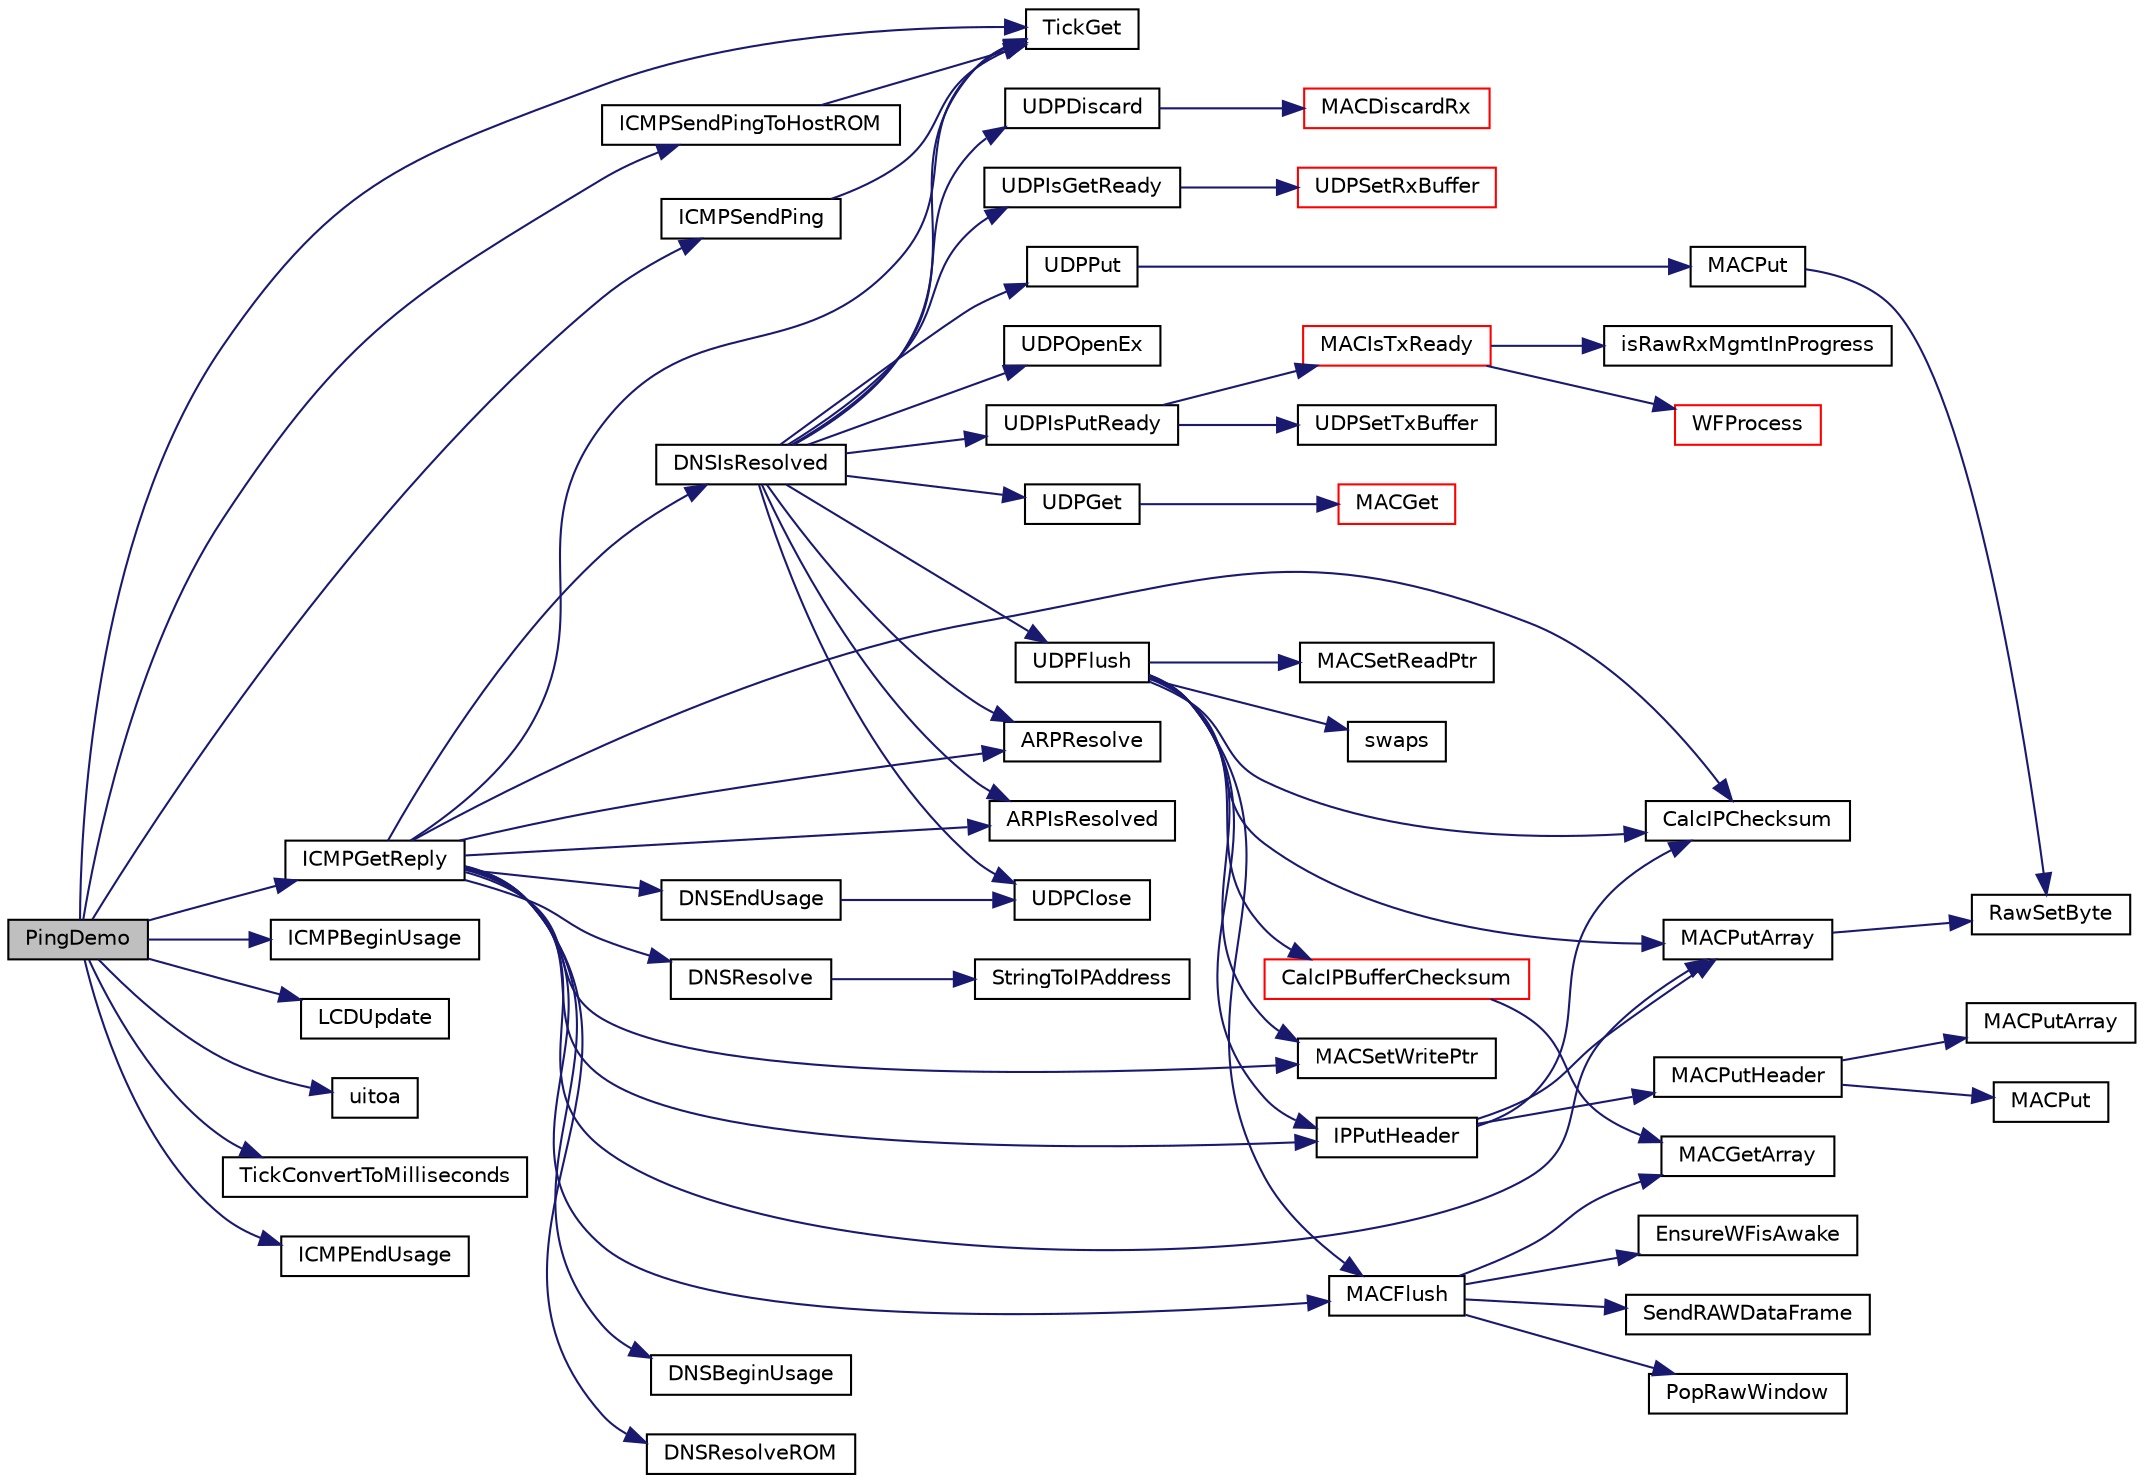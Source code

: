 digraph "PingDemo"
{
  edge [fontname="Helvetica",fontsize="10",labelfontname="Helvetica",labelfontsize="10"];
  node [fontname="Helvetica",fontsize="10",shape=record];
  rankdir="LR";
  Node1 [label="PingDemo",height=0.2,width=0.4,color="black", fillcolor="grey75", style="filled", fontcolor="black"];
  Node1 -> Node2 [color="midnightblue",fontsize="10",style="solid",fontname="Helvetica"];
  Node2 [label="TickGet",height=0.2,width=0.4,color="black", fillcolor="white", style="filled",URL="$_tick_8h.html#a035d1d3f8afdca7abedf588ee1b20af0"];
  Node1 -> Node3 [color="midnightblue",fontsize="10",style="solid",fontname="Helvetica"];
  Node3 [label="ICMPBeginUsage",height=0.2,width=0.4,color="black", fillcolor="white", style="filled",URL="$_i_c_m_p_8h.html#a7d5aa7b678a681b3525914a3aff1ae32"];
  Node1 -> Node4 [color="midnightblue",fontsize="10",style="solid",fontname="Helvetica"];
  Node4 [label="ICMPSendPingToHostROM",height=0.2,width=0.4,color="black", fillcolor="white", style="filled",URL="$_i_c_m_p_8h.html#a257f3ca7849edfe1efc68e6e913c3795"];
  Node4 -> Node2 [color="midnightblue",fontsize="10",style="solid",fontname="Helvetica"];
  Node1 -> Node5 [color="midnightblue",fontsize="10",style="solid",fontname="Helvetica"];
  Node5 [label="ICMPSendPing",height=0.2,width=0.4,color="black", fillcolor="white", style="filled",URL="$_i_c_m_p_8h.html#a3cf37c8ea9aa447c6bb455575244327b"];
  Node5 -> Node2 [color="midnightblue",fontsize="10",style="solid",fontname="Helvetica"];
  Node1 -> Node6 [color="midnightblue",fontsize="10",style="solid",fontname="Helvetica"];
  Node6 [label="ICMPGetReply",height=0.2,width=0.4,color="black", fillcolor="white", style="filled",URL="$_i_c_m_p_8h.html#aa24af113deb0e6821d33a3fd17f44f2a"];
  Node6 -> Node7 [color="midnightblue",fontsize="10",style="solid",fontname="Helvetica"];
  Node7 [label="DNSBeginUsage",height=0.2,width=0.4,color="black", fillcolor="white", style="filled",URL="$_d_n_s_8h.html#a6d90f550f52f1e548b4db225a844e7e3"];
  Node6 -> Node8 [color="midnightblue",fontsize="10",style="solid",fontname="Helvetica"];
  Node8 [label="DNSResolveROM",height=0.2,width=0.4,color="black", fillcolor="white", style="filled",URL="$_d_n_s_8h.html#af437c76bc5d24f46a06064cfaef1c84a"];
  Node6 -> Node9 [color="midnightblue",fontsize="10",style="solid",fontname="Helvetica"];
  Node9 [label="DNSResolve",height=0.2,width=0.4,color="black", fillcolor="white", style="filled",URL="$_d_n_s_8h.html#a86421bea342691fd5a4451ba0e114ac1"];
  Node9 -> Node10 [color="midnightblue",fontsize="10",style="solid",fontname="Helvetica"];
  Node10 [label="StringToIPAddress",height=0.2,width=0.4,color="black", fillcolor="white", style="filled",URL="$_helpers_8h.html#a63d18fd1e058bbb10a115a407393b619"];
  Node6 -> Node11 [color="midnightblue",fontsize="10",style="solid",fontname="Helvetica"];
  Node11 [label="DNSIsResolved",height=0.2,width=0.4,color="black", fillcolor="white", style="filled",URL="$_d_n_s_8h.html#a7568a1a127a88a9b1aa4d34abbd19b53"];
  Node11 -> Node12 [color="midnightblue",fontsize="10",style="solid",fontname="Helvetica"];
  Node12 [label="ARPResolve",height=0.2,width=0.4,color="black", fillcolor="white", style="filled",URL="$_a_r_p_8h.html#aa58da534afc0a0b8d9c87d7ec6a7c599"];
  Node11 -> Node2 [color="midnightblue",fontsize="10",style="solid",fontname="Helvetica"];
  Node11 -> Node13 [color="midnightblue",fontsize="10",style="solid",fontname="Helvetica"];
  Node13 [label="ARPIsResolved",height=0.2,width=0.4,color="black", fillcolor="white", style="filled",URL="$_a_r_p_8h.html#ab6db95d6f77786a0e13c0bda086c958a"];
  Node11 -> Node14 [color="midnightblue",fontsize="10",style="solid",fontname="Helvetica"];
  Node14 [label="UDPOpenEx",height=0.2,width=0.4,color="black", fillcolor="white", style="filled",URL="$_u_d_p_8h.html#ae5069afb0cda35b9a306dcb37f222822"];
  Node11 -> Node15 [color="midnightblue",fontsize="10",style="solid",fontname="Helvetica"];
  Node15 [label="UDPIsPutReady",height=0.2,width=0.4,color="black", fillcolor="white", style="filled",URL="$_u_d_p_8h.html#a8a80f5aa86eba6a6b09cb1a0eb7f01cb"];
  Node15 -> Node16 [color="midnightblue",fontsize="10",style="solid",fontname="Helvetica"];
  Node16 [label="MACIsTxReady",height=0.2,width=0.4,color="red", fillcolor="white", style="filled",URL="$_m_a_c_8h.html#a99937ac52db1a95f86ca59779640bcbe"];
  Node16 -> Node17 [color="midnightblue",fontsize="10",style="solid",fontname="Helvetica"];
  Node17 [label="isRawRxMgmtInProgress",height=0.2,width=0.4,color="black", fillcolor="white", style="filled",URL="$_w_f_mac_8c.html#aa0566405da4973f3c579dbc046af0848"];
  Node16 -> Node18 [color="midnightblue",fontsize="10",style="solid",fontname="Helvetica"];
  Node18 [label="WFProcess",height=0.2,width=0.4,color="red", fillcolor="white", style="filled",URL="$_w_f_api_8h.html#ab40c33ce57709d716eea07a0a76b16dd"];
  Node15 -> Node19 [color="midnightblue",fontsize="10",style="solid",fontname="Helvetica"];
  Node19 [label="UDPSetTxBuffer",height=0.2,width=0.4,color="black", fillcolor="white", style="filled",URL="$_u_d_p_8c.html#a7cf79fb1794e17d66e3e960dba97097b"];
  Node11 -> Node20 [color="midnightblue",fontsize="10",style="solid",fontname="Helvetica"];
  Node20 [label="UDPPut",height=0.2,width=0.4,color="black", fillcolor="white", style="filled",URL="$_u_d_p_8h.html#aa31511e0818a730f9a335d2349081d94"];
  Node20 -> Node21 [color="midnightblue",fontsize="10",style="solid",fontname="Helvetica"];
  Node21 [label="MACPut",height=0.2,width=0.4,color="black", fillcolor="white", style="filled",URL="$_m_a_c_8h.html#a9a1910d847af55acbfd90ef175be44b9"];
  Node21 -> Node22 [color="midnightblue",fontsize="10",style="solid",fontname="Helvetica"];
  Node22 [label="RawSetByte",height=0.2,width=0.4,color="black", fillcolor="white", style="filled",URL="$_w_f_raw_8h.html#a080df0a533459a28bfccb89781df5e3a"];
  Node11 -> Node23 [color="midnightblue",fontsize="10",style="solid",fontname="Helvetica"];
  Node23 [label="UDPFlush",height=0.2,width=0.4,color="black", fillcolor="white", style="filled",URL="$_u_d_p_8h.html#a6a60054cd55ad4d0e70b78f8083a39bd"];
  Node23 -> Node24 [color="midnightblue",fontsize="10",style="solid",fontname="Helvetica"];
  Node24 [label="swaps",height=0.2,width=0.4,color="black", fillcolor="white", style="filled",URL="$_helpers_8h.html#add09104747ab0b189bcd8137ab2458ea"];
  Node23 -> Node25 [color="midnightblue",fontsize="10",style="solid",fontname="Helvetica"];
  Node25 [label="CalcIPChecksum",height=0.2,width=0.4,color="black", fillcolor="white", style="filled",URL="$_helpers_8h.html#a9274752ec58a3cc6b2a9518a6e417fc3"];
  Node23 -> Node26 [color="midnightblue",fontsize="10",style="solid",fontname="Helvetica"];
  Node26 [label="MACSetWritePtr",height=0.2,width=0.4,color="black", fillcolor="white", style="filled",URL="$_m_a_c_8h.html#a76abcd85736be75ac9dee35b573bb90d"];
  Node23 -> Node27 [color="midnightblue",fontsize="10",style="solid",fontname="Helvetica"];
  Node27 [label="IPPutHeader",height=0.2,width=0.4,color="black", fillcolor="white", style="filled",URL="$_i_p_8h.html#ad3bcc7a7c328bc6435c97646a25d21f0"];
  Node27 -> Node25 [color="midnightblue",fontsize="10",style="solid",fontname="Helvetica"];
  Node27 -> Node28 [color="midnightblue",fontsize="10",style="solid",fontname="Helvetica"];
  Node28 [label="MACPutHeader",height=0.2,width=0.4,color="black", fillcolor="white", style="filled",URL="$_m_a_c_8h.html#af507be7571c519d47045cc4254f7ff54"];
  Node28 -> Node29 [color="midnightblue",fontsize="10",style="solid",fontname="Helvetica"];
  Node29 [label="MACPutArray",height=0.2,width=0.4,color="black", fillcolor="white", style="filled",URL="$_e_n_c28_j60_8c.html#a87a779bb5e5f2c7ffc444f52d696efa2"];
  Node28 -> Node30 [color="midnightblue",fontsize="10",style="solid",fontname="Helvetica"];
  Node30 [label="MACPut",height=0.2,width=0.4,color="black", fillcolor="white", style="filled",URL="$_e_n_c28_j60_8c.html#a9a1910d847af55acbfd90ef175be44b9"];
  Node27 -> Node31 [color="midnightblue",fontsize="10",style="solid",fontname="Helvetica"];
  Node31 [label="MACPutArray",height=0.2,width=0.4,color="black", fillcolor="white", style="filled",URL="$_m_a_c_8h.html#a87a779bb5e5f2c7ffc444f52d696efa2"];
  Node31 -> Node22 [color="midnightblue",fontsize="10",style="solid",fontname="Helvetica"];
  Node23 -> Node31 [color="midnightblue",fontsize="10",style="solid",fontname="Helvetica"];
  Node23 -> Node32 [color="midnightblue",fontsize="10",style="solid",fontname="Helvetica"];
  Node32 [label="MACSetReadPtr",height=0.2,width=0.4,color="black", fillcolor="white", style="filled",URL="$_m_a_c_8h.html#aad63644420d87642a890d2f41abb7454"];
  Node23 -> Node33 [color="midnightblue",fontsize="10",style="solid",fontname="Helvetica"];
  Node33 [label="CalcIPBufferChecksum",height=0.2,width=0.4,color="red", fillcolor="white", style="filled",URL="$_m_a_c_8h.html#af14a0a88eef0ca101814acf1157f42a3"];
  Node33 -> Node34 [color="midnightblue",fontsize="10",style="solid",fontname="Helvetica"];
  Node34 [label="MACGetArray",height=0.2,width=0.4,color="black", fillcolor="white", style="filled",URL="$_e_n_c28_j60_8c.html#a89d13e85195c0d00f308194305845016"];
  Node23 -> Node35 [color="midnightblue",fontsize="10",style="solid",fontname="Helvetica"];
  Node35 [label="MACFlush",height=0.2,width=0.4,color="black", fillcolor="white", style="filled",URL="$_m_a_c_8h.html#a38dc2cc8c71b2f6bfe51ea8db2acc67c"];
  Node35 -> Node34 [color="midnightblue",fontsize="10",style="solid",fontname="Helvetica"];
  Node35 -> Node36 [color="midnightblue",fontsize="10",style="solid",fontname="Helvetica"];
  Node36 [label="PopRawWindow",height=0.2,width=0.4,color="black", fillcolor="white", style="filled",URL="$_w_f_raw_8h.html#ae50feb41702ee7a5f6ab679e87d364ba"];
  Node35 -> Node37 [color="midnightblue",fontsize="10",style="solid",fontname="Helvetica"];
  Node37 [label="EnsureWFisAwake",height=0.2,width=0.4,color="black", fillcolor="white", style="filled",URL="$_w_f_driver_prv_8h.html#a967067df584a596445a8bc793df7933e"];
  Node35 -> Node38 [color="midnightblue",fontsize="10",style="solid",fontname="Helvetica"];
  Node38 [label="SendRAWDataFrame",height=0.2,width=0.4,color="black", fillcolor="white", style="filled",URL="$_w_f_raw_8h.html#ab3fe180f412b7b947ea503780d308724"];
  Node11 -> Node39 [color="midnightblue",fontsize="10",style="solid",fontname="Helvetica"];
  Node39 [label="UDPIsGetReady",height=0.2,width=0.4,color="black", fillcolor="white", style="filled",URL="$_u_d_p_8h.html#ae6cafd8670068265c3d9d921cd7e0675"];
  Node39 -> Node40 [color="midnightblue",fontsize="10",style="solid",fontname="Helvetica"];
  Node40 [label="UDPSetRxBuffer",height=0.2,width=0.4,color="red", fillcolor="white", style="filled",URL="$_u_d_p_8c.html#a0dc4b7c53e2e3d3b91fe53ff2e135d72"];
  Node11 -> Node41 [color="midnightblue",fontsize="10",style="solid",fontname="Helvetica"];
  Node41 [label="UDPGet",height=0.2,width=0.4,color="black", fillcolor="white", style="filled",URL="$_u_d_p_8h.html#a4292b49f8ba04393a7b301123108613c"];
  Node41 -> Node42 [color="midnightblue",fontsize="10",style="solid",fontname="Helvetica"];
  Node42 [label="MACGet",height=0.2,width=0.4,color="red", fillcolor="white", style="filled",URL="$_m_a_c_8h.html#a24b67ec68e80243ca4fdcfaaf0a91072"];
  Node11 -> Node43 [color="midnightblue",fontsize="10",style="solid",fontname="Helvetica"];
  Node43 [label="UDPDiscard",height=0.2,width=0.4,color="black", fillcolor="white", style="filled",URL="$_u_d_p_8h.html#a92198dc6ba0ef28c7ec35eefc2120a85"];
  Node43 -> Node44 [color="midnightblue",fontsize="10",style="solid",fontname="Helvetica"];
  Node44 [label="MACDiscardRx",height=0.2,width=0.4,color="red", fillcolor="white", style="filled",URL="$_m_a_c_8h.html#a6f0a2614cde1253e6edcc78d1a069b79"];
  Node11 -> Node45 [color="midnightblue",fontsize="10",style="solid",fontname="Helvetica"];
  Node45 [label="UDPClose",height=0.2,width=0.4,color="black", fillcolor="white", style="filled",URL="$_u_d_p_8h.html#ab324430d82f92d41aec441f45ddf7d0f"];
  Node6 -> Node46 [color="midnightblue",fontsize="10",style="solid",fontname="Helvetica"];
  Node46 [label="DNSEndUsage",height=0.2,width=0.4,color="black", fillcolor="white", style="filled",URL="$_d_n_s_8h.html#a27e8ba4b66a0d78061be23911cd3a426"];
  Node46 -> Node45 [color="midnightblue",fontsize="10",style="solid",fontname="Helvetica"];
  Node6 -> Node12 [color="midnightblue",fontsize="10",style="solid",fontname="Helvetica"];
  Node6 -> Node13 [color="midnightblue",fontsize="10",style="solid",fontname="Helvetica"];
  Node6 -> Node25 [color="midnightblue",fontsize="10",style="solid",fontname="Helvetica"];
  Node6 -> Node2 [color="midnightblue",fontsize="10",style="solid",fontname="Helvetica"];
  Node6 -> Node26 [color="midnightblue",fontsize="10",style="solid",fontname="Helvetica"];
  Node6 -> Node27 [color="midnightblue",fontsize="10",style="solid",fontname="Helvetica"];
  Node6 -> Node31 [color="midnightblue",fontsize="10",style="solid",fontname="Helvetica"];
  Node6 -> Node35 [color="midnightblue",fontsize="10",style="solid",fontname="Helvetica"];
  Node1 -> Node47 [color="midnightblue",fontsize="10",style="solid",fontname="Helvetica"];
  Node47 [label="LCDUpdate",height=0.2,width=0.4,color="black", fillcolor="white", style="filled",URL="$_common_2_l_c_d_blocking_8c.html#a5cd499a980bf803c2d4a78f12365cd35"];
  Node1 -> Node48 [color="midnightblue",fontsize="10",style="solid",fontname="Helvetica"];
  Node48 [label="uitoa",height=0.2,width=0.4,color="black", fillcolor="white", style="filled",URL="$_helpers_8h.html#a5d4b74bdb9f65383826e4de1e829d19c"];
  Node1 -> Node49 [color="midnightblue",fontsize="10",style="solid",fontname="Helvetica"];
  Node49 [label="TickConvertToMilliseconds",height=0.2,width=0.4,color="black", fillcolor="white", style="filled",URL="$_tick_8h.html#a5389f2aec4db4283b4dd8eaee509c270"];
  Node1 -> Node50 [color="midnightblue",fontsize="10",style="solid",fontname="Helvetica"];
  Node50 [label="ICMPEndUsage",height=0.2,width=0.4,color="black", fillcolor="white", style="filled",URL="$_i_c_m_p_8h.html#aebd488cb63032755daeb1c3385381ec2"];
}
